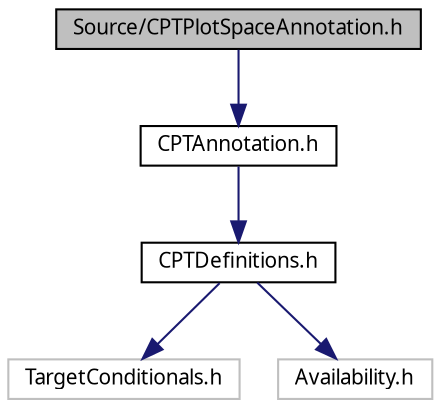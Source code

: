 digraph "Source/CPTPlotSpaceAnnotation.h"
{
 // LATEX_PDF_SIZE
  bgcolor="transparent";
  edge [fontname="Lucinda Grande",fontsize="10",labelfontname="Lucinda Grande",labelfontsize="10"];
  node [fontname="Lucinda Grande",fontsize="10",shape=record];
  Node1 [label="Source/CPTPlotSpaceAnnotation.h",height=0.2,width=0.4,color="black", fillcolor="grey75", style="filled", fontcolor="black",tooltip=" "];
  Node1 -> Node2 [color="midnightblue",fontsize="10",style="solid",fontname="Lucinda Grande"];
  Node2 [label="CPTAnnotation.h",height=0.2,width=0.4,color="black",URL="$_c_p_t_annotation_8h.html",tooltip=" "];
  Node2 -> Node3 [color="midnightblue",fontsize="10",style="solid",fontname="Lucinda Grande"];
  Node3 [label="CPTDefinitions.h",height=0.2,width=0.4,color="black",URL="$_c_p_t_definitions_8h.html",tooltip=" "];
  Node3 -> Node4 [color="midnightblue",fontsize="10",style="solid",fontname="Lucinda Grande"];
  Node4 [label="TargetConditionals.h",height=0.2,width=0.4,color="grey75",tooltip=" "];
  Node3 -> Node5 [color="midnightblue",fontsize="10",style="solid",fontname="Lucinda Grande"];
  Node5 [label="Availability.h",height=0.2,width=0.4,color="grey75",tooltip=" "];
}
